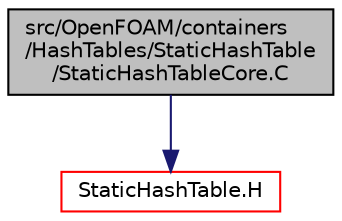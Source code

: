 digraph "src/OpenFOAM/containers/HashTables/StaticHashTable/StaticHashTableCore.C"
{
  bgcolor="transparent";
  edge [fontname="Helvetica",fontsize="10",labelfontname="Helvetica",labelfontsize="10"];
  node [fontname="Helvetica",fontsize="10",shape=record];
  Node1 [label="src/OpenFOAM/containers\l/HashTables/StaticHashTable\l/StaticHashTableCore.C",height=0.2,width=0.4,color="black", fillcolor="grey75", style="filled", fontcolor="black"];
  Node1 -> Node2 [color="midnightblue",fontsize="10",style="solid",fontname="Helvetica"];
  Node2 [label="StaticHashTable.H",height=0.2,width=0.4,color="red",URL="$a07611.html"];
}
